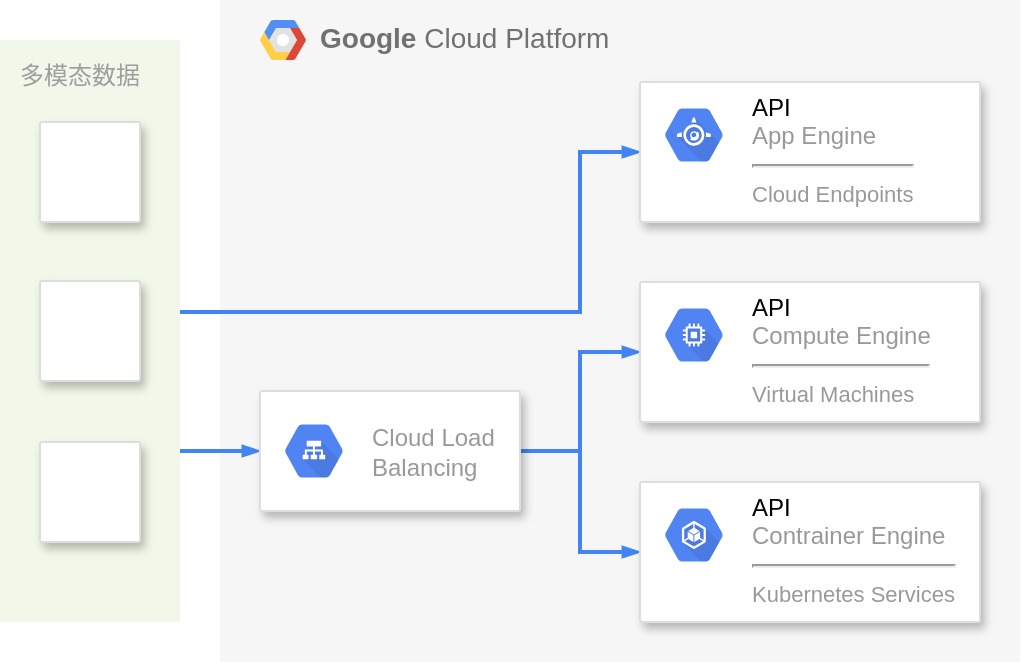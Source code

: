 <mxfile version="14.8.0" type="github">
  <diagram id="f106602c-feb2-e66a-4537-3a34d633f6aa" name="Page-1">
    <mxGraphModel dx="677" dy="363" grid="1" gridSize="10" guides="1" tooltips="1" connect="1" arrows="1" fold="1" page="1" pageScale="1" pageWidth="1169" pageHeight="827" background="none" math="0" shadow="0">
      <root>
        <mxCell id="0" />
        <mxCell id="1" parent="0" />
        <mxCell id="14" value="&lt;b&gt;Google &lt;/b&gt;Cloud Platform" style="fillColor=#F6F6F6;strokeColor=none;shadow=0;gradientColor=none;fontSize=14;align=left;spacing=10;fontColor=#717171;9E9E9E;verticalAlign=top;spacingTop=-4;fontStyle=0;spacingLeft=40;html=1;" parent="1" vertex="1">
          <mxGeometry x="420" y="99" width="400" height="331" as="geometry" />
        </mxCell>
        <mxCell id="15" value="" style="shape=mxgraph.gcp2.google_cloud_platform;fillColor=#F6F6F6;strokeColor=none;shadow=0;gradientColor=none;" parent="14" vertex="1">
          <mxGeometry width="23" height="20" relative="1" as="geometry">
            <mxPoint x="20" y="10" as="offset" />
          </mxGeometry>
        </mxCell>
        <mxCell id="997" value="多模态数据" style="rounded=1;absoluteArcSize=1;arcSize=2;html=1;strokeColor=none;gradientColor=none;shadow=0;dashed=0;fontSize=12;fontColor=#9E9E9E;align=left;verticalAlign=top;spacing=10;spacingTop=-4;fillColor=#F1F8E9;" parent="1" vertex="1">
          <mxGeometry x="310" y="119" width="90" height="291" as="geometry" />
        </mxCell>
        <mxCell id="999" style="edgeStyle=orthogonalEdgeStyle;rounded=0;elbow=vertical;html=1;labelBackgroundColor=none;startFill=1;startSize=4;endArrow=blockThin;endFill=1;endSize=4;jettySize=auto;orthogonalLoop=1;strokeColor=#4284F3;strokeWidth=2;fontSize=12;fontColor=#000000;align=left;dashed=0;" parent="1" source="997" target="991" edge="1">
          <mxGeometry relative="1" as="geometry">
            <Array as="points">
              <mxPoint x="600" y="255" />
              <mxPoint x="600" y="175" />
            </Array>
          </mxGeometry>
        </mxCell>
        <mxCell id="985" value="" style="strokeColor=#dddddd;fillColor=#ffffff;shadow=1;strokeWidth=1;rounded=1;absoluteArcSize=1;arcSize=2;labelPosition=center;verticalLabelPosition=middle;align=center;verticalAlign=bottom;spacingLeft=0;fontColor=#999999;fontSize=12;whiteSpace=wrap;spacingBottom=2;html=1;" parent="1" vertex="1">
          <mxGeometry x="330" y="160" width="50" height="50" as="geometry" />
        </mxCell>
        <mxCell id="998" style="edgeStyle=elbowEdgeStyle;rounded=0;elbow=vertical;html=1;labelBackgroundColor=none;startFill=1;startSize=4;endArrow=blockThin;endFill=1;endSize=4;jettySize=auto;orthogonalLoop=1;strokeColor=#4284F3;strokeWidth=2;fontSize=12;fontColor=#000000;align=left;dashed=0;" parent="1" source="997" target="989" edge="1">
          <mxGeometry relative="1" as="geometry" />
        </mxCell>
        <mxCell id="1000" style="edgeStyle=orthogonalEdgeStyle;rounded=0;elbow=vertical;html=1;labelBackgroundColor=none;startFill=1;startSize=4;endArrow=blockThin;endFill=1;endSize=4;jettySize=auto;orthogonalLoop=1;strokeColor=#4284F3;strokeWidth=2;fontSize=12;fontColor=#000000;align=left;dashed=0;" parent="1" source="989" target="993" edge="1">
          <mxGeometry relative="1" as="geometry" />
        </mxCell>
        <mxCell id="1001" style="edgeStyle=orthogonalEdgeStyle;rounded=0;elbow=vertical;html=1;labelBackgroundColor=none;startFill=1;startSize=4;endArrow=blockThin;endFill=1;endSize=4;jettySize=auto;orthogonalLoop=1;strokeColor=#4284F3;strokeWidth=2;fontSize=12;fontColor=#000000;align=left;dashed=0;" parent="1" source="989" target="995" edge="1">
          <mxGeometry relative="1" as="geometry" />
        </mxCell>
        <mxCell id="989" value="" style="strokeColor=#dddddd;fillColor=#ffffff;shadow=1;strokeWidth=1;rounded=1;absoluteArcSize=1;arcSize=2;fontSize=11;fontColor=#9E9E9E;align=center;html=1;" parent="1" vertex="1">
          <mxGeometry x="440" y="294.5" width="130" height="60" as="geometry" />
        </mxCell>
        <mxCell id="990" value="Cloud Load&#xa;Balancing" style="dashed=0;connectable=0;html=1;fillColor=#5184F3;strokeColor=none;shape=mxgraph.gcp2.hexIcon;prIcon=cloud_load_balancing;part=1;labelPosition=right;verticalLabelPosition=middle;align=left;verticalAlign=middle;spacingLeft=5;fontColor=#999999;fontSize=12;" parent="989" vertex="1">
          <mxGeometry y="0.5" width="44" height="39" relative="1" as="geometry">
            <mxPoint x="5" y="-19.5" as="offset" />
          </mxGeometry>
        </mxCell>
        <mxCell id="991" value="" style="strokeColor=#dddddd;fillColor=#ffffff;shadow=1;strokeWidth=1;rounded=1;absoluteArcSize=1;arcSize=2;fontSize=11;fontColor=#9E9E9E;align=center;html=1;" parent="1" vertex="1">
          <mxGeometry x="630" y="140" width="170" height="70" as="geometry" />
        </mxCell>
        <mxCell id="992" value="&lt;font color=&quot;#000000&quot;&gt;API&lt;/font&gt;&lt;br&gt;App Engine&lt;hr&gt;&lt;font style=&quot;font-size: 11px&quot;&gt;Cloud Endpoints&lt;/font&gt;" style="dashed=0;connectable=0;html=1;fillColor=#5184F3;strokeColor=none;shape=mxgraph.gcp2.hexIcon;prIcon=app_engine;part=1;labelPosition=right;verticalLabelPosition=middle;align=left;verticalAlign=top;spacingLeft=5;fontColor=#999999;fontSize=12;spacingTop=-8;" parent="991" vertex="1">
          <mxGeometry width="44" height="39" relative="1" as="geometry">
            <mxPoint x="5" y="7" as="offset" />
          </mxGeometry>
        </mxCell>
        <mxCell id="993" value="" style="strokeColor=#dddddd;fillColor=#ffffff;shadow=1;strokeWidth=1;rounded=1;absoluteArcSize=1;arcSize=2;fontSize=11;fontColor=#9E9E9E;align=center;html=1;" parent="1" vertex="1">
          <mxGeometry x="630" y="240" width="170" height="70" as="geometry" />
        </mxCell>
        <mxCell id="994" value="&lt;font color=&quot;#000000&quot;&gt;API&lt;/font&gt;&lt;br&gt;Compute Engine&lt;hr&gt;&lt;font style=&quot;font-size: 11px&quot;&gt;Virtual Machines&lt;/font&gt;" style="dashed=0;connectable=0;html=1;fillColor=#5184F3;strokeColor=none;shape=mxgraph.gcp2.hexIcon;prIcon=compute_engine;part=1;labelPosition=right;verticalLabelPosition=middle;align=left;verticalAlign=top;spacingLeft=5;fontColor=#999999;fontSize=12;spacingTop=-8;" parent="993" vertex="1">
          <mxGeometry width="44" height="39" relative="1" as="geometry">
            <mxPoint x="5" y="7" as="offset" />
          </mxGeometry>
        </mxCell>
        <mxCell id="995" value="" style="strokeColor=#dddddd;fillColor=#ffffff;shadow=1;strokeWidth=1;rounded=1;absoluteArcSize=1;arcSize=2;fontSize=11;fontColor=#9E9E9E;align=center;html=1;" parent="1" vertex="1">
          <mxGeometry x="630" y="340" width="170" height="70" as="geometry" />
        </mxCell>
        <mxCell id="996" value="&lt;font color=&quot;#000000&quot;&gt;API&lt;/font&gt;&lt;br&gt;Contrainer Engine&lt;hr&gt;&lt;font style=&quot;font-size: 11px&quot;&gt;Kubernetes Services&lt;/font&gt;" style="dashed=0;connectable=0;html=1;fillColor=#5184F3;strokeColor=none;shape=mxgraph.gcp2.hexIcon;prIcon=container_engine;part=1;labelPosition=right;verticalLabelPosition=middle;align=left;verticalAlign=top;spacingLeft=5;fontColor=#999999;fontSize=12;spacingTop=-8;" parent="995" vertex="1">
          <mxGeometry width="44" height="39" relative="1" as="geometry">
            <mxPoint x="5" y="7" as="offset" />
          </mxGeometry>
        </mxCell>
        <mxCell id="A9Urtk9K6G82j6xpJFMX-1001" value="" style="strokeColor=#dddddd;fillColor=#ffffff;shadow=1;strokeWidth=1;rounded=1;absoluteArcSize=1;arcSize=2;labelPosition=center;verticalLabelPosition=middle;align=center;verticalAlign=bottom;spacingLeft=0;fontColor=#999999;fontSize=12;whiteSpace=wrap;spacingBottom=2;html=1;" vertex="1" parent="1">
          <mxGeometry x="330" y="239.5" width="50" height="50" as="geometry" />
        </mxCell>
        <mxCell id="A9Urtk9K6G82j6xpJFMX-1002" value="" style="strokeColor=#dddddd;fillColor=#ffffff;shadow=1;strokeWidth=1;rounded=1;absoluteArcSize=1;arcSize=2;labelPosition=center;verticalLabelPosition=middle;align=center;verticalAlign=bottom;spacingLeft=0;fontColor=#999999;fontSize=12;whiteSpace=wrap;spacingBottom=2;html=1;" vertex="1" parent="1">
          <mxGeometry x="330" y="320" width="50" height="50" as="geometry" />
        </mxCell>
      </root>
    </mxGraphModel>
  </diagram>
</mxfile>
